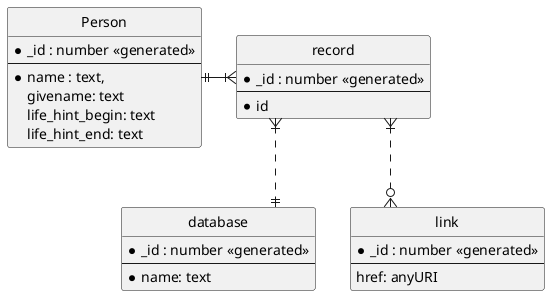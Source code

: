@startuml

' hide the spot
hide circle

' avoid problems with angled crows feet
skinparam linetype ortho

entity "Person" as p {
  *_id : number <<generated>>
  --
  *name : text,
  givename: text
  life_hint_begin: text
  life_hint_end: text
}

entity "record" as r {
  *_id : number <<generated>>
  --
  * id
}

entity "database" as db{
  *_id : number <<generated>>
  --
  * name: text
  ' waar leeft de database, etc
 }

entity "link" as l {
  *_id : number <<generated>>
  --
  href: anyURI
}

p ||-|{ r
r }|..|| db
r }|..o{ l

@enduml

